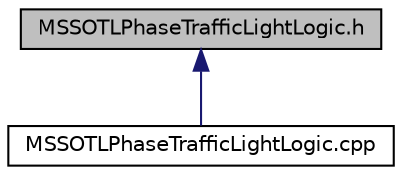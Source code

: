 digraph "MSSOTLPhaseTrafficLightLogic.h"
{
  edge [fontname="Helvetica",fontsize="10",labelfontname="Helvetica",labelfontsize="10"];
  node [fontname="Helvetica",fontsize="10",shape=record];
  Node100 [label="MSSOTLPhaseTrafficLightLogic.h",height=0.2,width=0.4,color="black", fillcolor="grey75", style="filled", fontcolor="black"];
  Node100 -> Node101 [dir="back",color="midnightblue",fontsize="10",style="solid",fontname="Helvetica"];
  Node101 [label="MSSOTLPhaseTrafficLightLogic.cpp",height=0.2,width=0.4,color="black", fillcolor="white", style="filled",URL="$d6/dea/_m_s_s_o_t_l_phase_traffic_light_logic_8cpp.html"];
}
